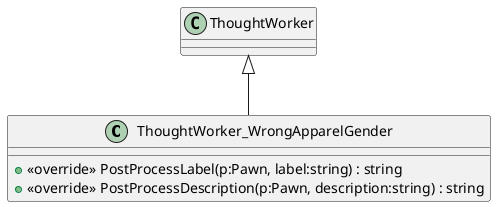@startuml
class ThoughtWorker_WrongApparelGender {
    + <<override>> PostProcessLabel(p:Pawn, label:string) : string
    + <<override>> PostProcessDescription(p:Pawn, description:string) : string
}
ThoughtWorker <|-- ThoughtWorker_WrongApparelGender
@enduml
